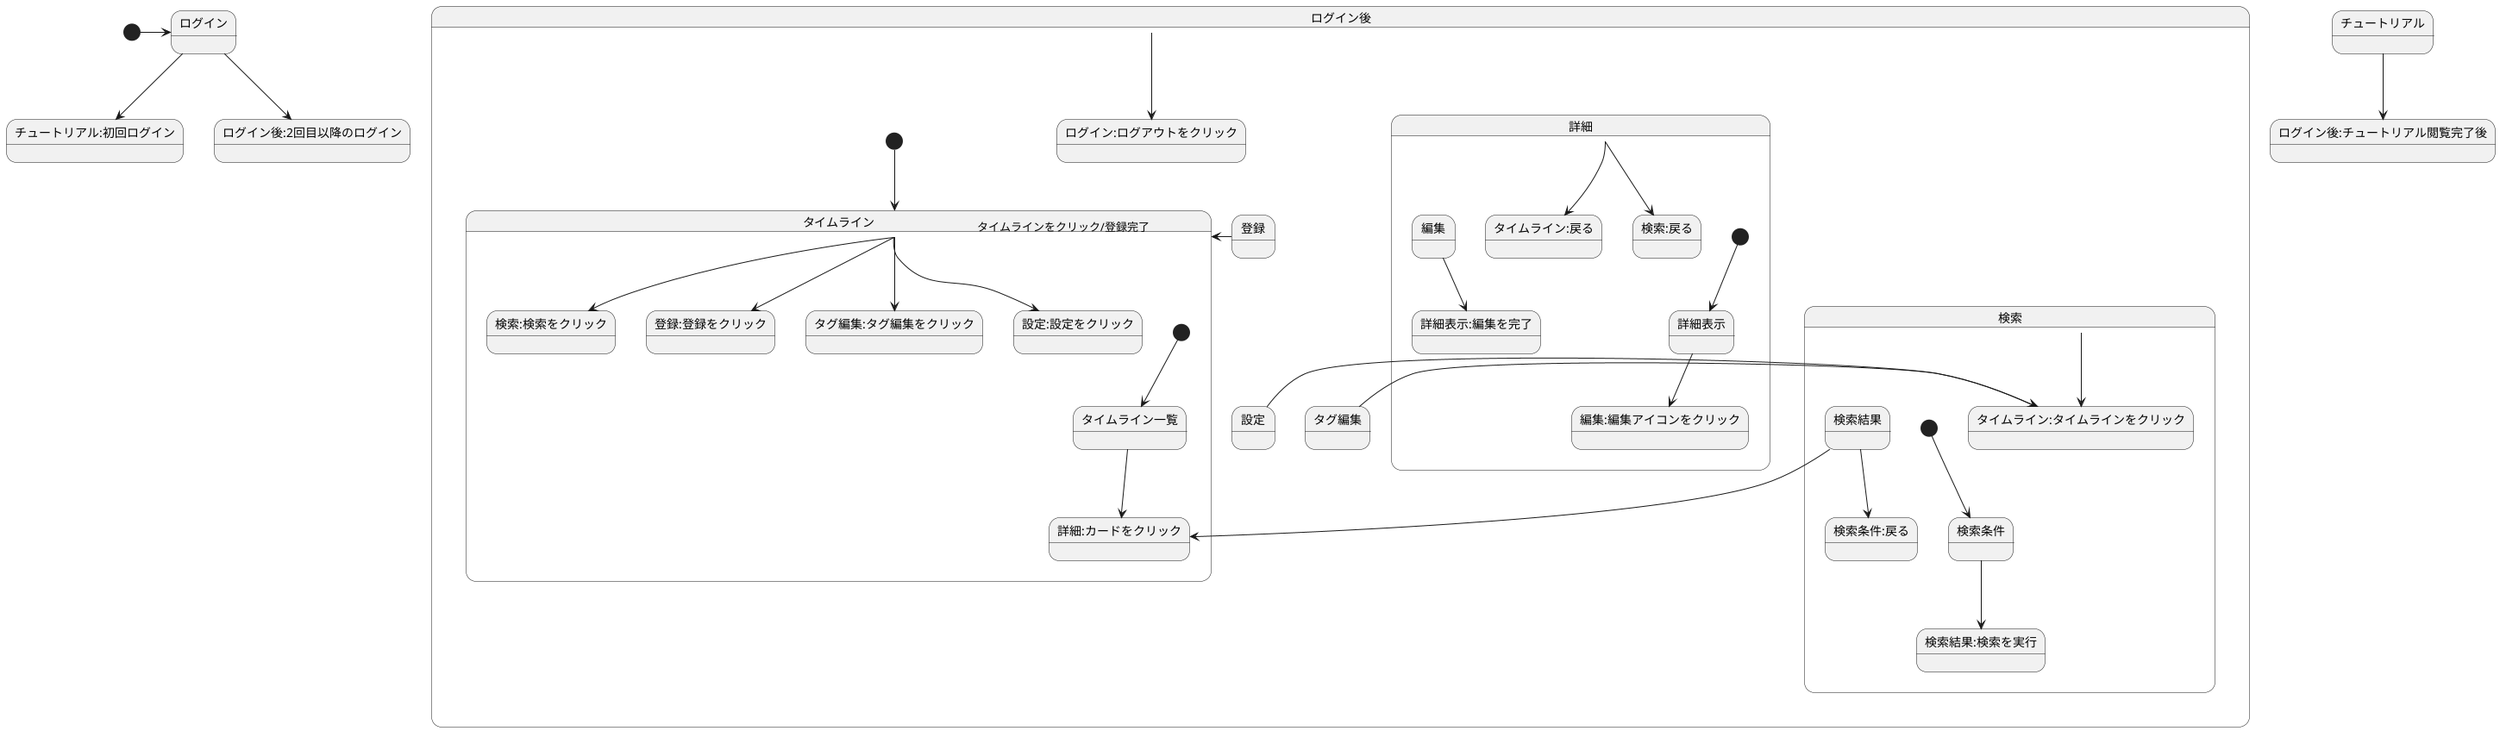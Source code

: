 @startuml

[*] -> ログイン
ログイン --> チュートリアル:初回ログイン
ログイン --> ログイン後:2回目以降のログイン
チュートリアル --> ログイン後:チュートリアル閲覧完了後

state ログイン後 {
  ログイン後 --> ログイン:ログアウトをクリック
  [*] --> タイムライン
  state タイムライン{
    [*] --> タイムライン一覧
    タイムライン --> 検索:検索をクリック
    タイムライン --> 登録:登録をクリック
    タイムライン --> タグ編集:タグ編集をクリック
    タイムライン --> 設定:設定をクリック
    タイムライン一覧 --> 詳細:カードをクリック
  }

  state 検索{
    [*] --> 検索条件
    検索 --> タイムライン:タイムラインをクリック
    検索条件 --> 検索結果:検索を実行
    検索結果 --> 検索条件:戻る
    検索結果 --> 詳細:カードをクリック
  }
  state 詳細{
    [*] --> 詳細表示
    詳細 --> タイムライン:戻る
    詳細 --> 検索:戻る
    詳細表示 --> 編集:編集アイコンをクリック
    編集 --> 詳細表示:編集を完了
  }
  state 登録{
    登録 -> タイムライン:タイムラインをクリック/登録完了
  }
  state タグ編集{
    タグ編集 -> タイムライン:タイムラインをクリック
  }
  state 設定{
    設定 -> タイムライン:タイムラインをクリック
  }
}

@enduml
